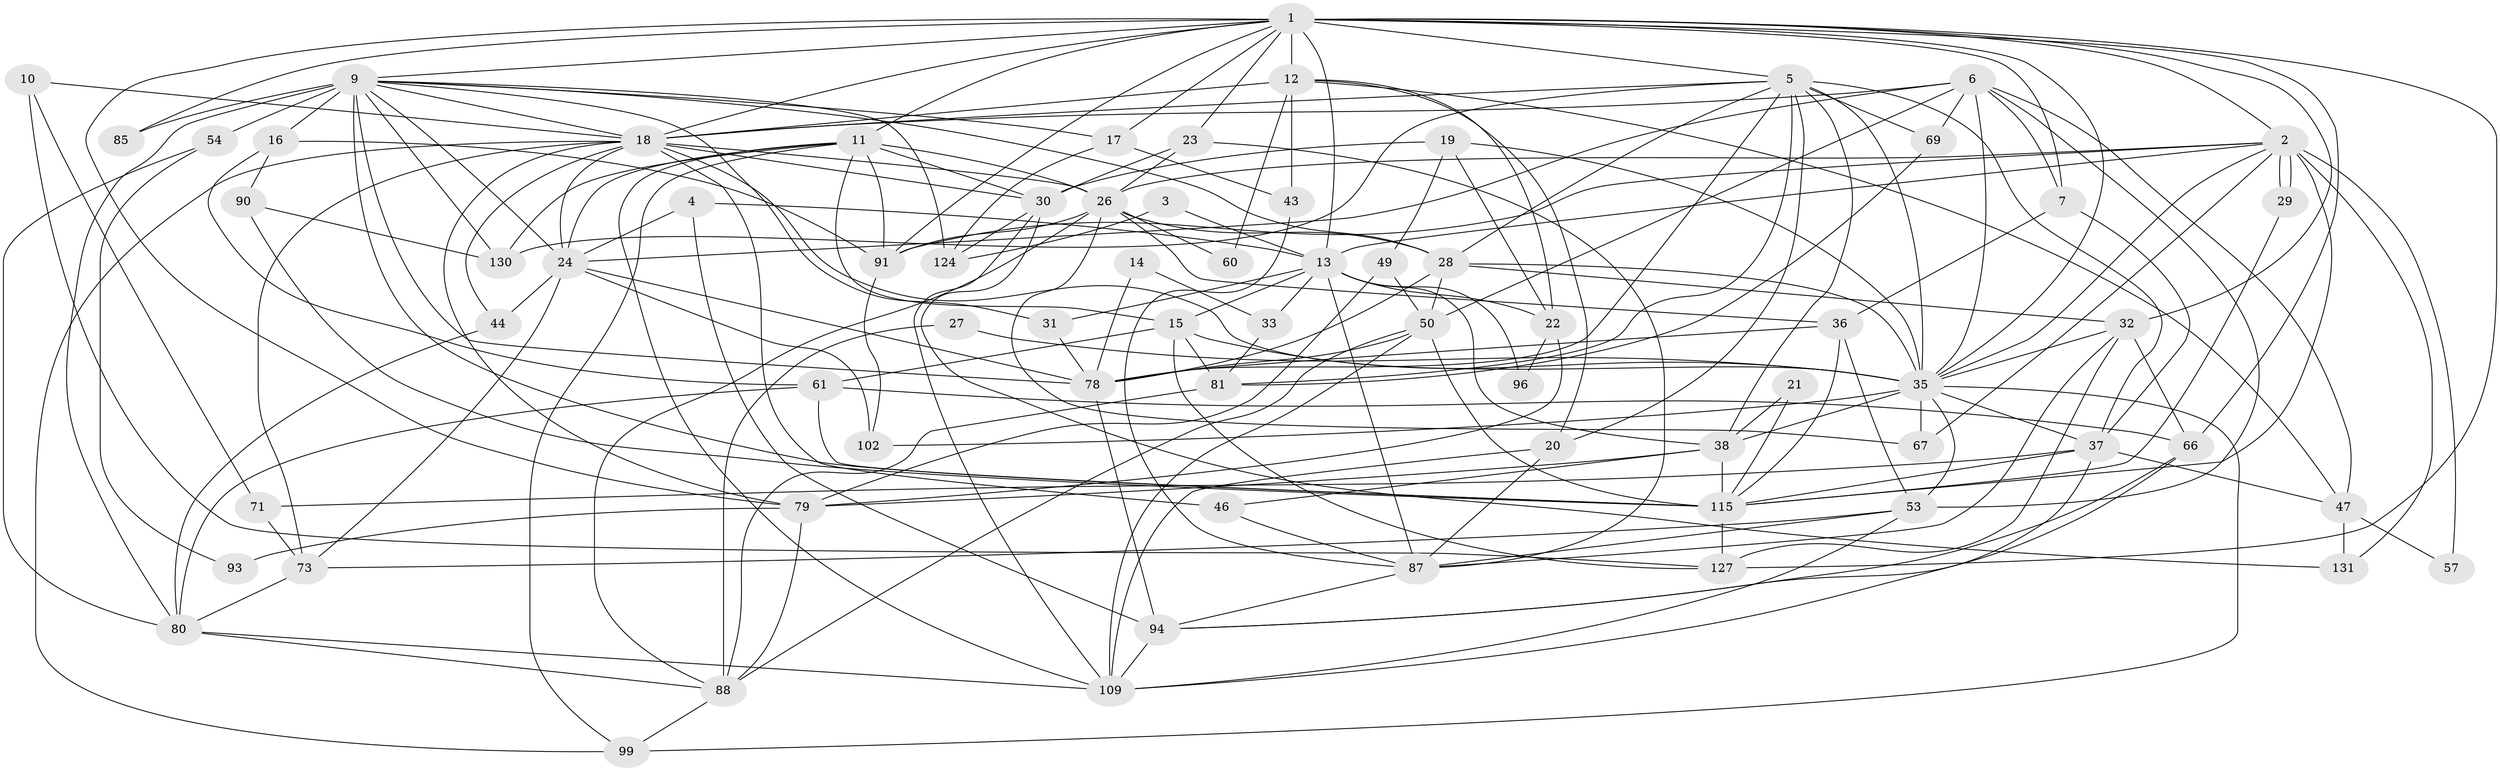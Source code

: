 // original degree distribution, {5: 0.2112676056338028, 6: 0.056338028169014086, 2: 0.1056338028169014, 3: 0.323943661971831, 4: 0.23943661971830985, 9: 0.007042253521126761, 7: 0.04929577464788732, 8: 0.007042253521126761}
// Generated by graph-tools (version 1.1) at 2025/14/03/09/25 04:14:56]
// undirected, 71 vertices, 201 edges
graph export_dot {
graph [start="1"]
  node [color=gray90,style=filled];
  1 [super="+34+8"];
  2 [super="+72"];
  3;
  4;
  5 [super="+75+45"];
  6 [super="+132+107"];
  7;
  9 [super="+41+42"];
  10;
  11 [super="+84+77"];
  12 [super="+76"];
  13 [super="+92+63"];
  14;
  15 [super="+120"];
  16 [super="+111"];
  17 [super="+103"];
  18 [super="+104+141+56+25"];
  19 [super="+135"];
  20 [super="+116"];
  21;
  22 [super="+39"];
  23;
  24 [super="+58"];
  26 [super="+83+112"];
  27;
  28 [super="+59+65"];
  29;
  30 [super="+74"];
  31 [super="+97"];
  32 [super="+117"];
  33;
  35 [super="+126+108+113+100"];
  36 [super="+48"];
  37 [super="+52"];
  38 [super="+40"];
  43;
  44;
  46;
  47;
  49;
  50 [super="+95"];
  53 [super="+70"];
  54 [super="+121"];
  57;
  60;
  61 [super="+122"];
  66 [super="+119"];
  67;
  69;
  71;
  73;
  78 [super="+123+114"];
  79;
  80;
  81;
  85;
  87 [super="+137+125"];
  88 [super="+142"];
  90;
  91 [super="+140"];
  93;
  94;
  96;
  99;
  102;
  109 [super="+129"];
  115 [super="+128+118"];
  124;
  127;
  130;
  131;
  1 -- 7;
  1 -- 13;
  1 -- 35;
  1 -- 32;
  1 -- 66;
  1 -- 9;
  1 -- 85;
  1 -- 23;
  1 -- 91;
  1 -- 127;
  1 -- 11;
  1 -- 2;
  1 -- 17;
  1 -- 18;
  1 -- 5;
  1 -- 12;
  1 -- 79;
  2 -- 29;
  2 -- 29;
  2 -- 57;
  2 -- 67;
  2 -- 13;
  2 -- 35;
  2 -- 131;
  2 -- 91;
  2 -- 115;
  2 -- 26;
  3 -- 124;
  3 -- 13;
  4 -- 94;
  4 -- 13;
  4 -- 24;
  5 -- 37;
  5 -- 28;
  5 -- 130;
  5 -- 35;
  5 -- 20;
  5 -- 69;
  5 -- 38;
  5 -- 18;
  5 -- 81;
  5 -- 78;
  6 -- 47;
  6 -- 7;
  6 -- 24;
  6 -- 50;
  6 -- 18;
  6 -- 35;
  6 -- 69;
  6 -- 53;
  7 -- 37;
  7 -- 36;
  9 -- 80;
  9 -- 31;
  9 -- 18;
  9 -- 130;
  9 -- 124;
  9 -- 115 [weight=2];
  9 -- 85;
  9 -- 54 [weight=3];
  9 -- 28;
  9 -- 16;
  9 -- 17;
  9 -- 24;
  9 -- 78;
  10 -- 71;
  10 -- 127;
  10 -- 18;
  11 -- 30;
  11 -- 109;
  11 -- 24 [weight=2];
  11 -- 130;
  11 -- 15;
  11 -- 91;
  11 -- 99;
  11 -- 26;
  12 -- 43;
  12 -- 60 [weight=2];
  12 -- 20;
  12 -- 22;
  12 -- 47;
  12 -- 18;
  13 -- 15;
  13 -- 96;
  13 -- 33;
  13 -- 38;
  13 -- 87;
  13 -- 31;
  13 -- 22;
  14 -- 33;
  14 -- 78;
  15 -- 81;
  15 -- 127;
  15 -- 35;
  15 -- 61 [weight=2];
  16 -- 90;
  16 -- 91;
  16 -- 61;
  17 -- 43;
  17 -- 124;
  18 -- 79 [weight=2];
  18 -- 99;
  18 -- 46;
  18 -- 30;
  18 -- 73;
  18 -- 44;
  18 -- 24;
  18 -- 35;
  18 -- 26;
  19 -- 49;
  19 -- 30;
  19 -- 22;
  19 -- 35;
  20 -- 87;
  20 -- 109;
  21 -- 38;
  21 -- 115;
  22 -- 96;
  22 -- 79;
  23 -- 26;
  23 -- 87;
  23 -- 30;
  24 -- 102;
  24 -- 73;
  24 -- 44;
  24 -- 78;
  26 -- 91;
  26 -- 28;
  26 -- 88;
  26 -- 36;
  26 -- 67;
  26 -- 60;
  27 -- 88;
  27 -- 35;
  28 -- 35;
  28 -- 78 [weight=2];
  28 -- 32;
  28 -- 50;
  29 -- 115;
  30 -- 124;
  30 -- 131;
  30 -- 109;
  31 -- 78;
  32 -- 127;
  32 -- 66;
  32 -- 87;
  32 -- 35;
  33 -- 81;
  35 -- 37;
  35 -- 38;
  35 -- 99;
  35 -- 102;
  35 -- 67;
  35 -- 53;
  36 -- 78;
  36 -- 53;
  36 -- 115;
  37 -- 94;
  37 -- 115;
  37 -- 71;
  37 -- 47;
  38 -- 79;
  38 -- 46;
  38 -- 115;
  43 -- 87;
  44 -- 80;
  46 -- 87;
  47 -- 57;
  47 -- 131;
  49 -- 79;
  49 -- 50;
  50 -- 88;
  50 -- 109;
  50 -- 115;
  50 -- 78;
  53 -- 109 [weight=2];
  53 -- 87;
  53 -- 73;
  54 -- 80;
  54 -- 93;
  61 -- 66;
  61 -- 80;
  61 -- 115;
  66 -- 94;
  66 -- 109;
  69 -- 81;
  71 -- 73;
  73 -- 80;
  78 -- 94 [weight=2];
  79 -- 93;
  79 -- 88;
  80 -- 88;
  80 -- 109;
  81 -- 88;
  87 -- 94;
  88 -- 99;
  90 -- 130;
  90 -- 115;
  91 -- 102;
  94 -- 109;
  115 -- 127;
}
